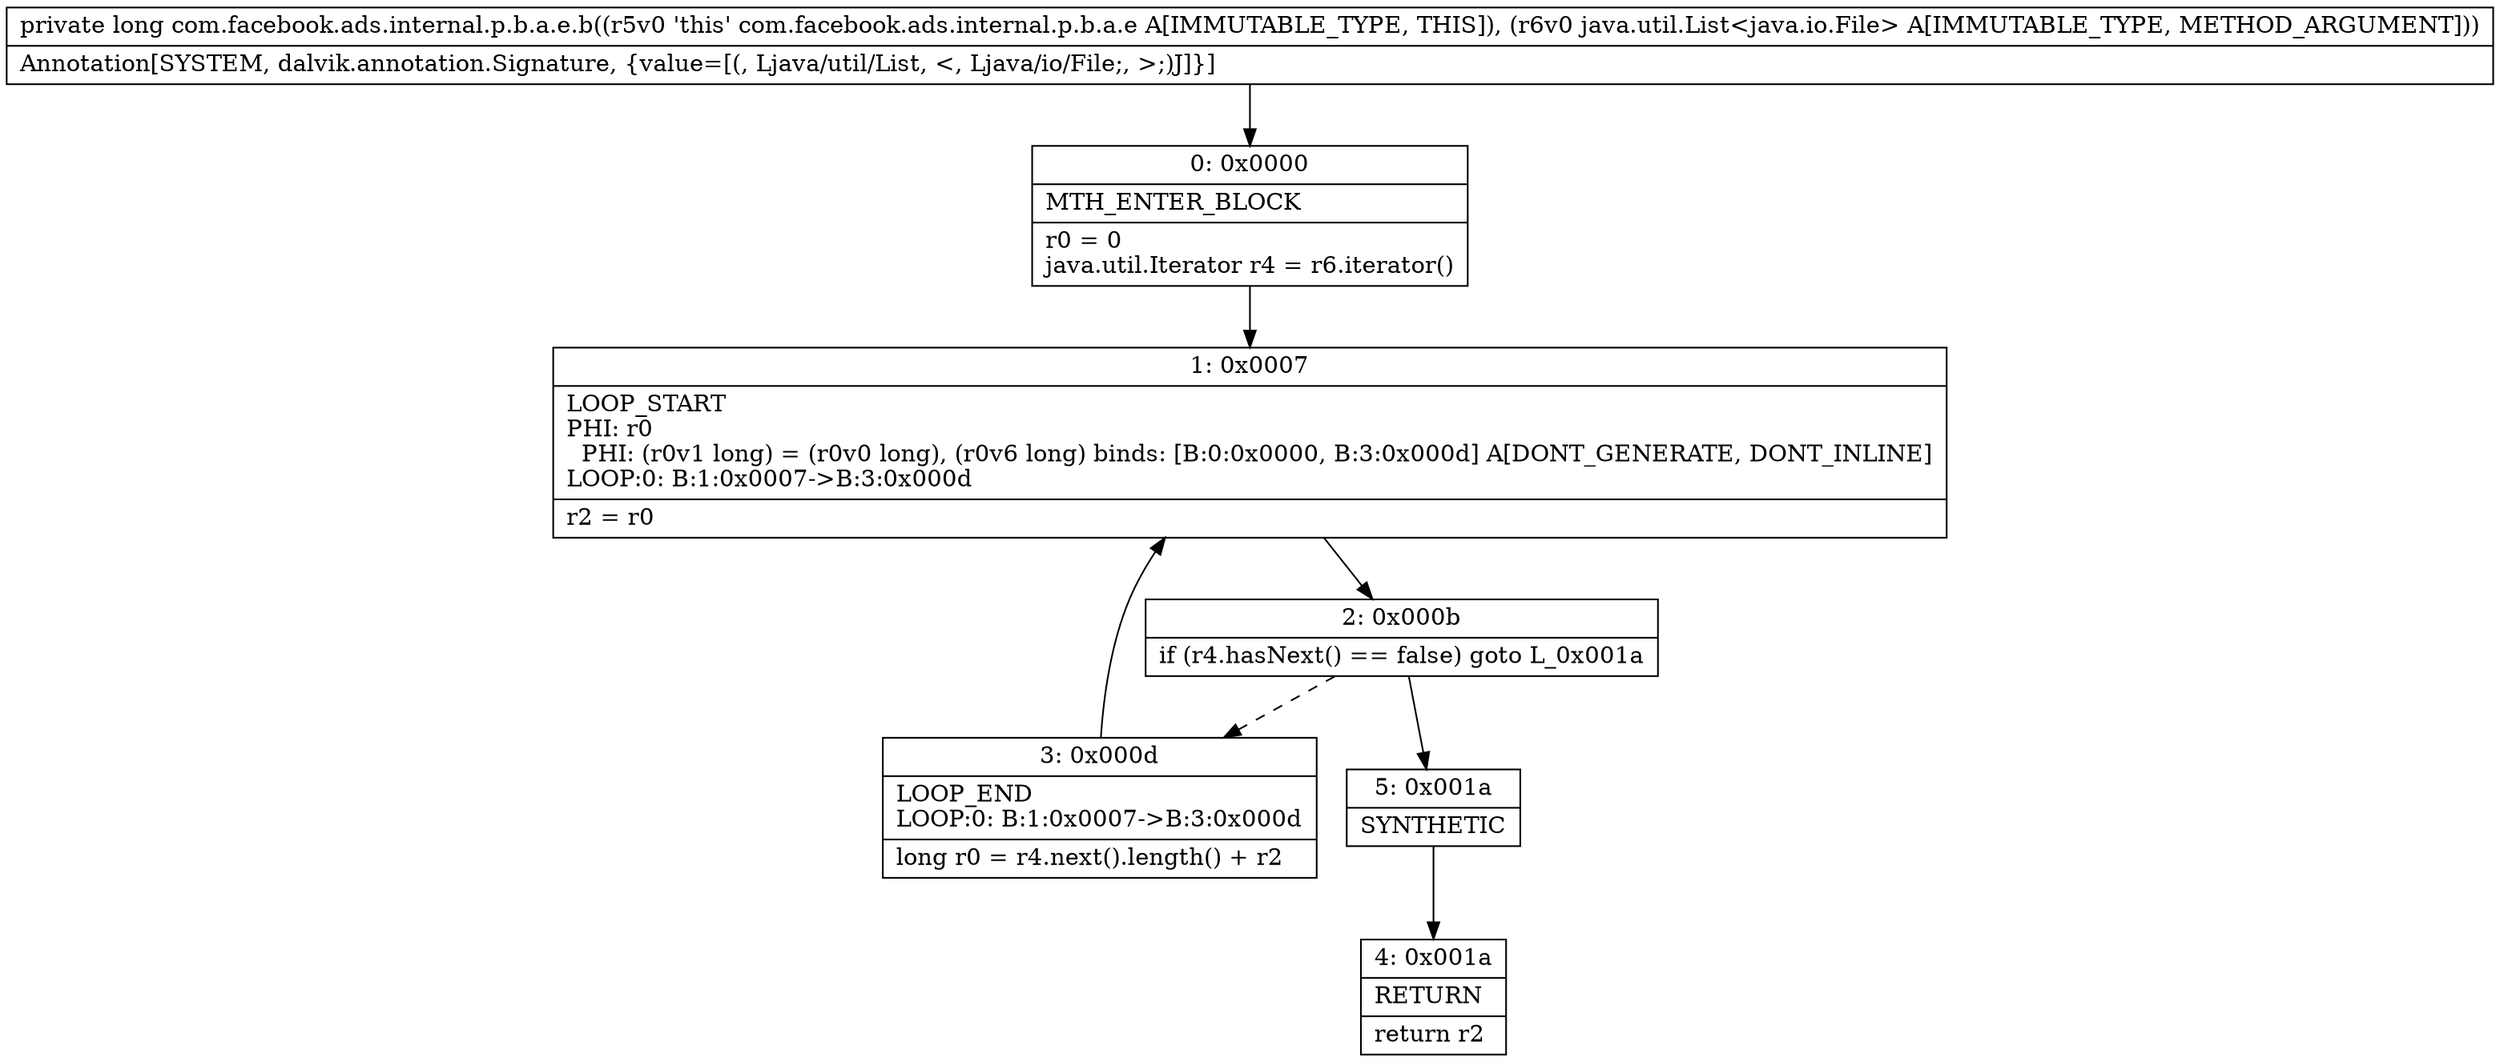 digraph "CFG forcom.facebook.ads.internal.p.b.a.e.b(Ljava\/util\/List;)J" {
Node_0 [shape=record,label="{0\:\ 0x0000|MTH_ENTER_BLOCK\l|r0 = 0\ljava.util.Iterator r4 = r6.iterator()\l}"];
Node_1 [shape=record,label="{1\:\ 0x0007|LOOP_START\lPHI: r0 \l  PHI: (r0v1 long) = (r0v0 long), (r0v6 long) binds: [B:0:0x0000, B:3:0x000d] A[DONT_GENERATE, DONT_INLINE]\lLOOP:0: B:1:0x0007\-\>B:3:0x000d\l|r2 = r0\l}"];
Node_2 [shape=record,label="{2\:\ 0x000b|if (r4.hasNext() == false) goto L_0x001a\l}"];
Node_3 [shape=record,label="{3\:\ 0x000d|LOOP_END\lLOOP:0: B:1:0x0007\-\>B:3:0x000d\l|long r0 = r4.next().length() + r2\l}"];
Node_4 [shape=record,label="{4\:\ 0x001a|RETURN\l|return r2\l}"];
Node_5 [shape=record,label="{5\:\ 0x001a|SYNTHETIC\l}"];
MethodNode[shape=record,label="{private long com.facebook.ads.internal.p.b.a.e.b((r5v0 'this' com.facebook.ads.internal.p.b.a.e A[IMMUTABLE_TYPE, THIS]), (r6v0 java.util.List\<java.io.File\> A[IMMUTABLE_TYPE, METHOD_ARGUMENT]))  | Annotation[SYSTEM, dalvik.annotation.Signature, \{value=[(, Ljava\/util\/List, \<, Ljava\/io\/File;, \>;)J]\}]\l}"];
MethodNode -> Node_0;
Node_0 -> Node_1;
Node_1 -> Node_2;
Node_2 -> Node_3[style=dashed];
Node_2 -> Node_5;
Node_3 -> Node_1;
Node_5 -> Node_4;
}

